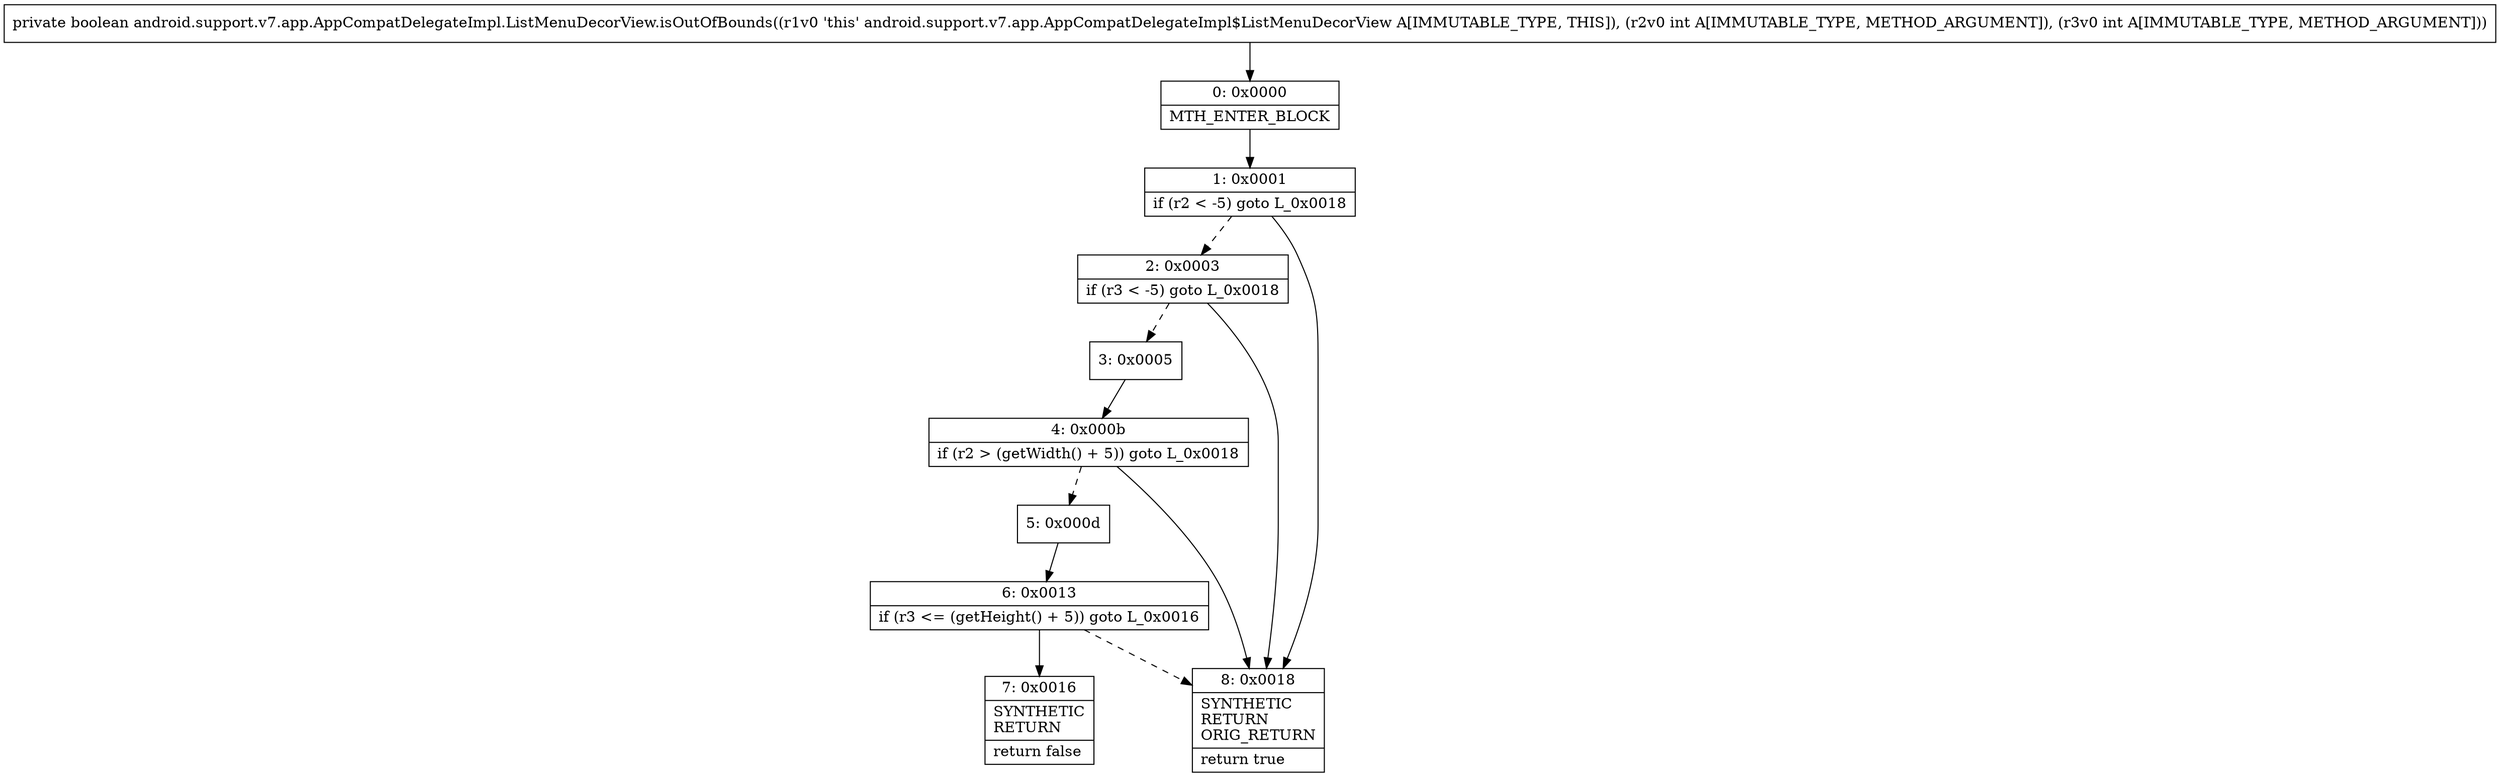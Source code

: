 digraph "CFG forandroid.support.v7.app.AppCompatDelegateImpl.ListMenuDecorView.isOutOfBounds(II)Z" {
Node_0 [shape=record,label="{0\:\ 0x0000|MTH_ENTER_BLOCK\l}"];
Node_1 [shape=record,label="{1\:\ 0x0001|if (r2 \< \-5) goto L_0x0018\l}"];
Node_2 [shape=record,label="{2\:\ 0x0003|if (r3 \< \-5) goto L_0x0018\l}"];
Node_3 [shape=record,label="{3\:\ 0x0005}"];
Node_4 [shape=record,label="{4\:\ 0x000b|if (r2 \> (getWidth() + 5)) goto L_0x0018\l}"];
Node_5 [shape=record,label="{5\:\ 0x000d}"];
Node_6 [shape=record,label="{6\:\ 0x0013|if (r3 \<= (getHeight() + 5)) goto L_0x0016\l}"];
Node_7 [shape=record,label="{7\:\ 0x0016|SYNTHETIC\lRETURN\l|return false\l}"];
Node_8 [shape=record,label="{8\:\ 0x0018|SYNTHETIC\lRETURN\lORIG_RETURN\l|return true\l}"];
MethodNode[shape=record,label="{private boolean android.support.v7.app.AppCompatDelegateImpl.ListMenuDecorView.isOutOfBounds((r1v0 'this' android.support.v7.app.AppCompatDelegateImpl$ListMenuDecorView A[IMMUTABLE_TYPE, THIS]), (r2v0 int A[IMMUTABLE_TYPE, METHOD_ARGUMENT]), (r3v0 int A[IMMUTABLE_TYPE, METHOD_ARGUMENT])) }"];
MethodNode -> Node_0;
Node_0 -> Node_1;
Node_1 -> Node_2[style=dashed];
Node_1 -> Node_8;
Node_2 -> Node_3[style=dashed];
Node_2 -> Node_8;
Node_3 -> Node_4;
Node_4 -> Node_5[style=dashed];
Node_4 -> Node_8;
Node_5 -> Node_6;
Node_6 -> Node_7;
Node_6 -> Node_8[style=dashed];
}


